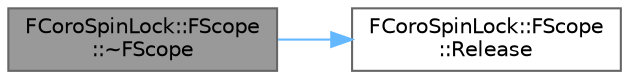 digraph "FCoroSpinLock::FScope::~FScope"
{
 // INTERACTIVE_SVG=YES
 // LATEX_PDF_SIZE
  bgcolor="transparent";
  edge [fontname=Helvetica,fontsize=10,labelfontname=Helvetica,labelfontsize=10];
  node [fontname=Helvetica,fontsize=10,shape=box,height=0.2,width=0.4];
  rankdir="LR";
  Node1 [id="Node000001",label="FCoroSpinLock::FScope\l::~FScope",height=0.2,width=0.4,color="gray40", fillcolor="grey60", style="filled", fontcolor="black",tooltip=" "];
  Node1 -> Node2 [id="edge1_Node000001_Node000002",color="steelblue1",style="solid",tooltip=" "];
  Node2 [id="Node000002",label="FCoroSpinLock::FScope\l::Release",height=0.2,width=0.4,color="grey40", fillcolor="white", style="filled",URL="$d7/dd5/classFCoroSpinLock_1_1FScope.html#a41723d7672edc2a82002e4dc984b9d48",tooltip=" "];
}
